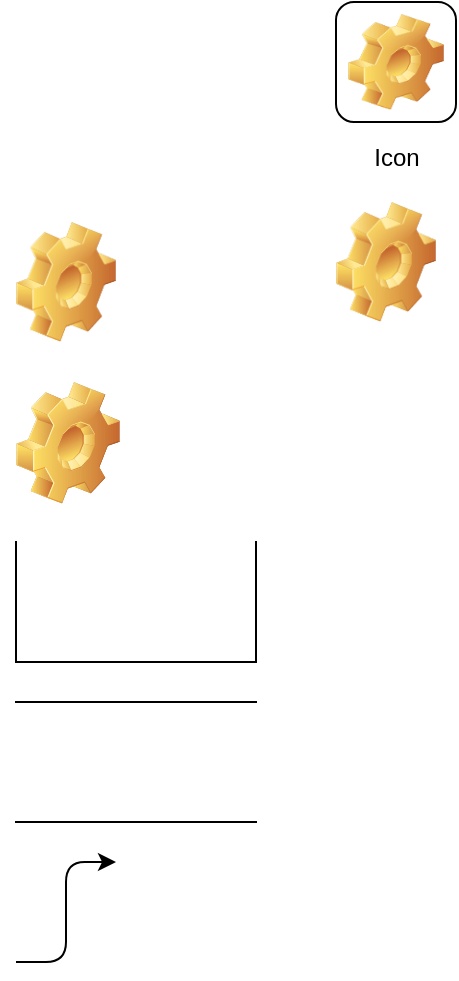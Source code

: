 <mxfile version="10.6.0" type="github"><diagram id="YUOWi2yWydgmC7inD67U" name="Page-1"><mxGraphModel dx="918" dy="616" grid="1" gridSize="10" guides="1" tooltips="1" connect="1" arrows="1" fold="1" page="1" pageScale="1" pageWidth="827" pageHeight="1169" math="0" shadow="0"><root><mxCell id="0"/><mxCell id="1" parent="0"/><mxCell id="Xz6c2HWSayuNkiiCMQbN-1" value="Icon" style="icon;html=1;image=img/clipart/Gear_128x128.png" vertex="1" parent="1"><mxGeometry x="210" y="260" width="60" height="60" as="geometry"/></mxCell><mxCell id="Xz6c2HWSayuNkiiCMQbN-2" value="" style="shape=image;html=1;verticalLabelPosition=bottom;labelBackgroundColor=#ffffff;verticalAlign=top;imageAspect=0;image=img/clipart/Gear_128x128.png" vertex="1" parent="1"><mxGeometry x="210" y="360" width="50" height="60" as="geometry"/></mxCell><mxCell id="Xz6c2HWSayuNkiiCMQbN-3" value="" style="shape=image;html=1;verticalLabelPosition=bottom;labelBackgroundColor=#ffffff;verticalAlign=top;imageAspect=0;image=img/clipart/Gear_128x128.png" vertex="1" parent="1"><mxGeometry x="50" y="370" width="50" height="60" as="geometry"/></mxCell><mxCell id="Xz6c2HWSayuNkiiCMQbN-4" value="" style="shape=image;html=1;verticalLabelPosition=bottom;labelBackgroundColor=#ffffff;verticalAlign=top;imageAspect=1;aspect=fixed;image=img/clipart/Gear_128x128.png" vertex="1" parent="1"><mxGeometry x="50" y="450" width="52" height="61" as="geometry"/></mxCell><mxCell id="Xz6c2HWSayuNkiiCMQbN-5" value="" style="shape=partialRectangle;whiteSpace=wrap;html=1;bottom=1;right=1;left=1;top=0;fillColor=none;routingCenterX=-0.5;" vertex="1" parent="1"><mxGeometry x="50" y="530" width="120" height="60" as="geometry"/></mxCell><mxCell id="Xz6c2HWSayuNkiiCMQbN-6" value="" style="shape=partialRectangle;whiteSpace=wrap;html=1;left=0;right=0;fillColor=none;" vertex="1" parent="1"><mxGeometry x="50" y="610" width="120" height="60" as="geometry"/></mxCell><mxCell id="Xz6c2HWSayuNkiiCMQbN-7" value="" style="edgeStyle=elbowEdgeStyle;elbow=horizontal;endArrow=classic;html=1;" edge="1" parent="1"><mxGeometry width="50" height="50" relative="1" as="geometry"><mxPoint x="50" y="740" as="sourcePoint"/><mxPoint x="100" y="690" as="targetPoint"/></mxGeometry></mxCell></root></mxGraphModel></diagram></mxfile>